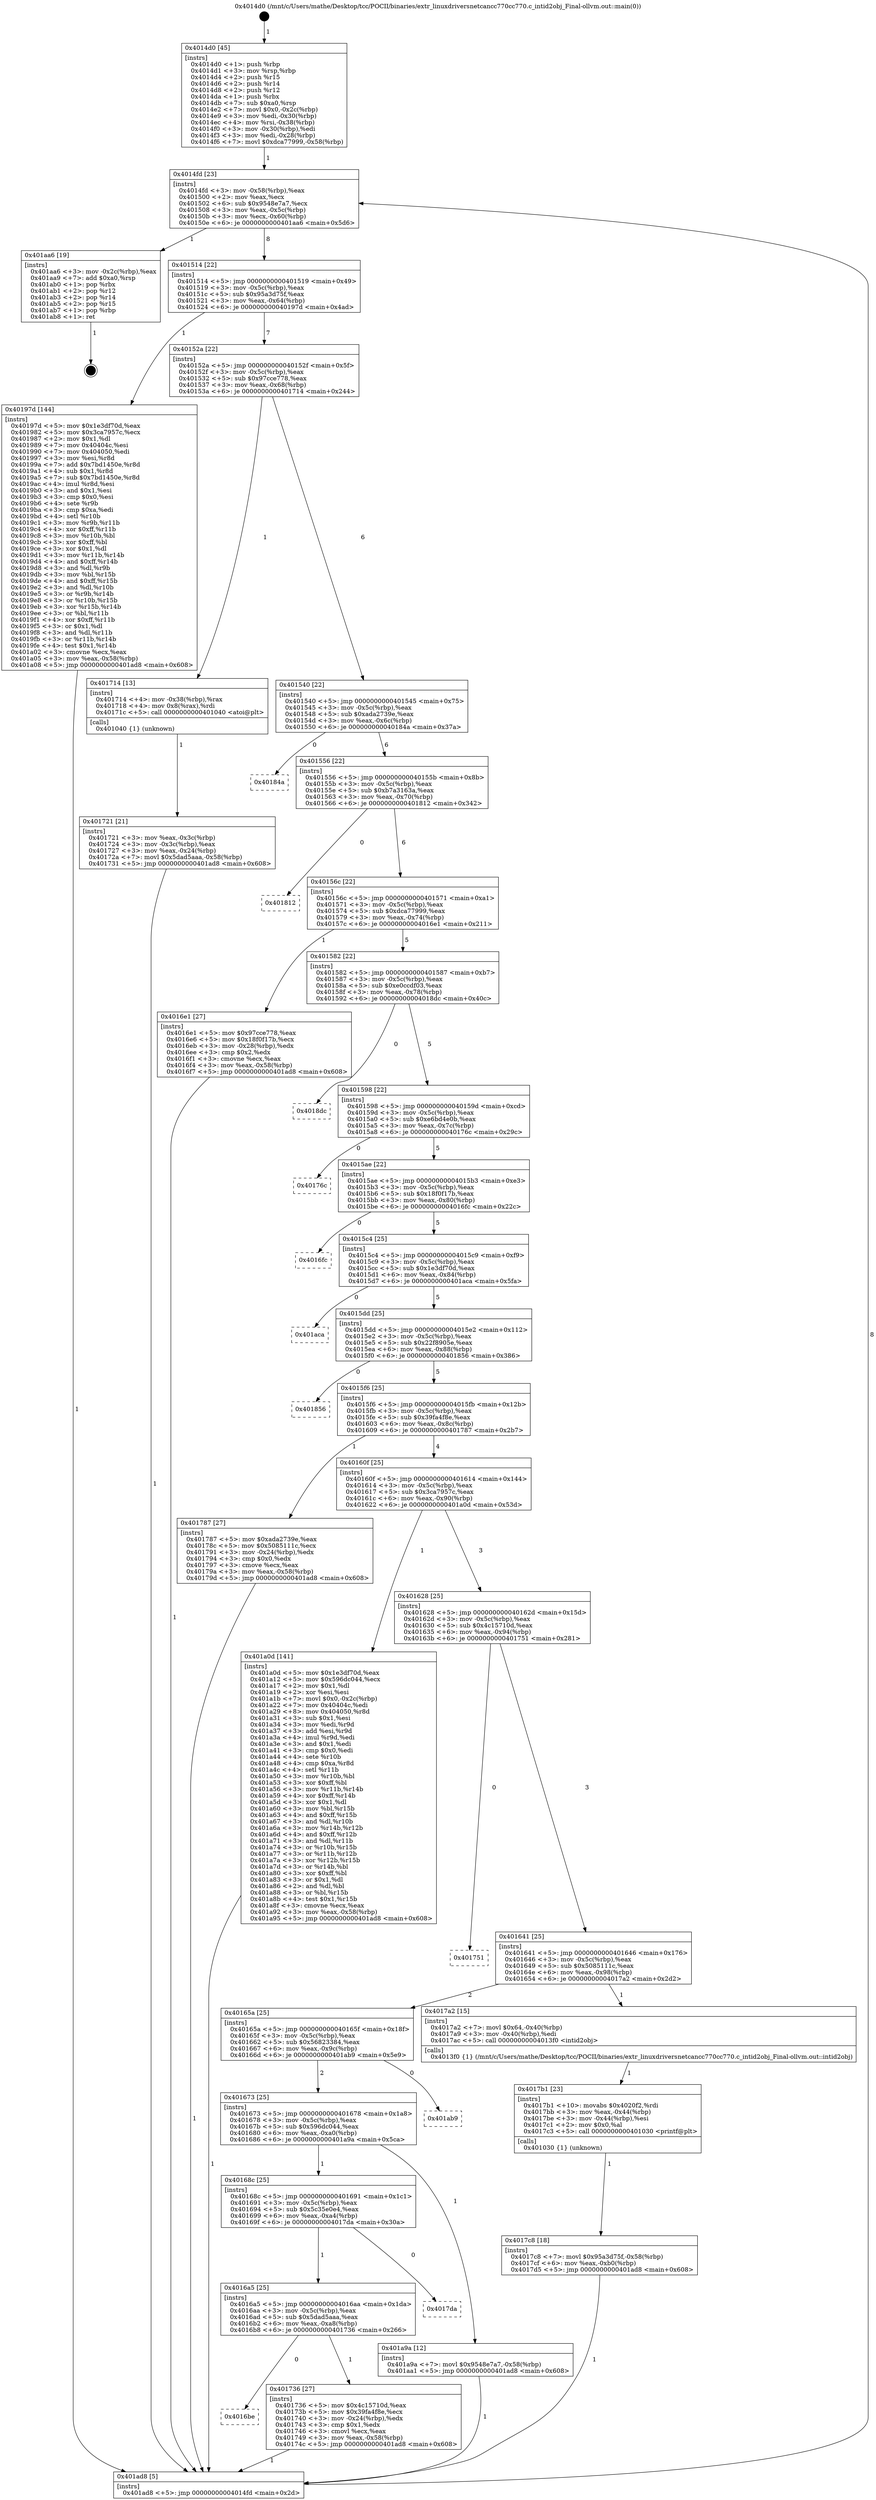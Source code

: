 digraph "0x4014d0" {
  label = "0x4014d0 (/mnt/c/Users/mathe/Desktop/tcc/POCII/binaries/extr_linuxdriversnetcancc770cc770.c_intid2obj_Final-ollvm.out::main(0))"
  labelloc = "t"
  node[shape=record]

  Entry [label="",width=0.3,height=0.3,shape=circle,fillcolor=black,style=filled]
  "0x4014fd" [label="{
     0x4014fd [23]\l
     | [instrs]\l
     &nbsp;&nbsp;0x4014fd \<+3\>: mov -0x58(%rbp),%eax\l
     &nbsp;&nbsp;0x401500 \<+2\>: mov %eax,%ecx\l
     &nbsp;&nbsp;0x401502 \<+6\>: sub $0x9548e7a7,%ecx\l
     &nbsp;&nbsp;0x401508 \<+3\>: mov %eax,-0x5c(%rbp)\l
     &nbsp;&nbsp;0x40150b \<+3\>: mov %ecx,-0x60(%rbp)\l
     &nbsp;&nbsp;0x40150e \<+6\>: je 0000000000401aa6 \<main+0x5d6\>\l
  }"]
  "0x401aa6" [label="{
     0x401aa6 [19]\l
     | [instrs]\l
     &nbsp;&nbsp;0x401aa6 \<+3\>: mov -0x2c(%rbp),%eax\l
     &nbsp;&nbsp;0x401aa9 \<+7\>: add $0xa0,%rsp\l
     &nbsp;&nbsp;0x401ab0 \<+1\>: pop %rbx\l
     &nbsp;&nbsp;0x401ab1 \<+2\>: pop %r12\l
     &nbsp;&nbsp;0x401ab3 \<+2\>: pop %r14\l
     &nbsp;&nbsp;0x401ab5 \<+2\>: pop %r15\l
     &nbsp;&nbsp;0x401ab7 \<+1\>: pop %rbp\l
     &nbsp;&nbsp;0x401ab8 \<+1\>: ret\l
  }"]
  "0x401514" [label="{
     0x401514 [22]\l
     | [instrs]\l
     &nbsp;&nbsp;0x401514 \<+5\>: jmp 0000000000401519 \<main+0x49\>\l
     &nbsp;&nbsp;0x401519 \<+3\>: mov -0x5c(%rbp),%eax\l
     &nbsp;&nbsp;0x40151c \<+5\>: sub $0x95a3d75f,%eax\l
     &nbsp;&nbsp;0x401521 \<+3\>: mov %eax,-0x64(%rbp)\l
     &nbsp;&nbsp;0x401524 \<+6\>: je 000000000040197d \<main+0x4ad\>\l
  }"]
  Exit [label="",width=0.3,height=0.3,shape=circle,fillcolor=black,style=filled,peripheries=2]
  "0x40197d" [label="{
     0x40197d [144]\l
     | [instrs]\l
     &nbsp;&nbsp;0x40197d \<+5\>: mov $0x1e3df70d,%eax\l
     &nbsp;&nbsp;0x401982 \<+5\>: mov $0x3ca7957c,%ecx\l
     &nbsp;&nbsp;0x401987 \<+2\>: mov $0x1,%dl\l
     &nbsp;&nbsp;0x401989 \<+7\>: mov 0x40404c,%esi\l
     &nbsp;&nbsp;0x401990 \<+7\>: mov 0x404050,%edi\l
     &nbsp;&nbsp;0x401997 \<+3\>: mov %esi,%r8d\l
     &nbsp;&nbsp;0x40199a \<+7\>: add $0x7bd1450e,%r8d\l
     &nbsp;&nbsp;0x4019a1 \<+4\>: sub $0x1,%r8d\l
     &nbsp;&nbsp;0x4019a5 \<+7\>: sub $0x7bd1450e,%r8d\l
     &nbsp;&nbsp;0x4019ac \<+4\>: imul %r8d,%esi\l
     &nbsp;&nbsp;0x4019b0 \<+3\>: and $0x1,%esi\l
     &nbsp;&nbsp;0x4019b3 \<+3\>: cmp $0x0,%esi\l
     &nbsp;&nbsp;0x4019b6 \<+4\>: sete %r9b\l
     &nbsp;&nbsp;0x4019ba \<+3\>: cmp $0xa,%edi\l
     &nbsp;&nbsp;0x4019bd \<+4\>: setl %r10b\l
     &nbsp;&nbsp;0x4019c1 \<+3\>: mov %r9b,%r11b\l
     &nbsp;&nbsp;0x4019c4 \<+4\>: xor $0xff,%r11b\l
     &nbsp;&nbsp;0x4019c8 \<+3\>: mov %r10b,%bl\l
     &nbsp;&nbsp;0x4019cb \<+3\>: xor $0xff,%bl\l
     &nbsp;&nbsp;0x4019ce \<+3\>: xor $0x1,%dl\l
     &nbsp;&nbsp;0x4019d1 \<+3\>: mov %r11b,%r14b\l
     &nbsp;&nbsp;0x4019d4 \<+4\>: and $0xff,%r14b\l
     &nbsp;&nbsp;0x4019d8 \<+3\>: and %dl,%r9b\l
     &nbsp;&nbsp;0x4019db \<+3\>: mov %bl,%r15b\l
     &nbsp;&nbsp;0x4019de \<+4\>: and $0xff,%r15b\l
     &nbsp;&nbsp;0x4019e2 \<+3\>: and %dl,%r10b\l
     &nbsp;&nbsp;0x4019e5 \<+3\>: or %r9b,%r14b\l
     &nbsp;&nbsp;0x4019e8 \<+3\>: or %r10b,%r15b\l
     &nbsp;&nbsp;0x4019eb \<+3\>: xor %r15b,%r14b\l
     &nbsp;&nbsp;0x4019ee \<+3\>: or %bl,%r11b\l
     &nbsp;&nbsp;0x4019f1 \<+4\>: xor $0xff,%r11b\l
     &nbsp;&nbsp;0x4019f5 \<+3\>: or $0x1,%dl\l
     &nbsp;&nbsp;0x4019f8 \<+3\>: and %dl,%r11b\l
     &nbsp;&nbsp;0x4019fb \<+3\>: or %r11b,%r14b\l
     &nbsp;&nbsp;0x4019fe \<+4\>: test $0x1,%r14b\l
     &nbsp;&nbsp;0x401a02 \<+3\>: cmovne %ecx,%eax\l
     &nbsp;&nbsp;0x401a05 \<+3\>: mov %eax,-0x58(%rbp)\l
     &nbsp;&nbsp;0x401a08 \<+5\>: jmp 0000000000401ad8 \<main+0x608\>\l
  }"]
  "0x40152a" [label="{
     0x40152a [22]\l
     | [instrs]\l
     &nbsp;&nbsp;0x40152a \<+5\>: jmp 000000000040152f \<main+0x5f\>\l
     &nbsp;&nbsp;0x40152f \<+3\>: mov -0x5c(%rbp),%eax\l
     &nbsp;&nbsp;0x401532 \<+5\>: sub $0x97cce778,%eax\l
     &nbsp;&nbsp;0x401537 \<+3\>: mov %eax,-0x68(%rbp)\l
     &nbsp;&nbsp;0x40153a \<+6\>: je 0000000000401714 \<main+0x244\>\l
  }"]
  "0x4017c8" [label="{
     0x4017c8 [18]\l
     | [instrs]\l
     &nbsp;&nbsp;0x4017c8 \<+7\>: movl $0x95a3d75f,-0x58(%rbp)\l
     &nbsp;&nbsp;0x4017cf \<+6\>: mov %eax,-0xb0(%rbp)\l
     &nbsp;&nbsp;0x4017d5 \<+5\>: jmp 0000000000401ad8 \<main+0x608\>\l
  }"]
  "0x401714" [label="{
     0x401714 [13]\l
     | [instrs]\l
     &nbsp;&nbsp;0x401714 \<+4\>: mov -0x38(%rbp),%rax\l
     &nbsp;&nbsp;0x401718 \<+4\>: mov 0x8(%rax),%rdi\l
     &nbsp;&nbsp;0x40171c \<+5\>: call 0000000000401040 \<atoi@plt\>\l
     | [calls]\l
     &nbsp;&nbsp;0x401040 \{1\} (unknown)\l
  }"]
  "0x401540" [label="{
     0x401540 [22]\l
     | [instrs]\l
     &nbsp;&nbsp;0x401540 \<+5\>: jmp 0000000000401545 \<main+0x75\>\l
     &nbsp;&nbsp;0x401545 \<+3\>: mov -0x5c(%rbp),%eax\l
     &nbsp;&nbsp;0x401548 \<+5\>: sub $0xada2739e,%eax\l
     &nbsp;&nbsp;0x40154d \<+3\>: mov %eax,-0x6c(%rbp)\l
     &nbsp;&nbsp;0x401550 \<+6\>: je 000000000040184a \<main+0x37a\>\l
  }"]
  "0x4017b1" [label="{
     0x4017b1 [23]\l
     | [instrs]\l
     &nbsp;&nbsp;0x4017b1 \<+10\>: movabs $0x4020f2,%rdi\l
     &nbsp;&nbsp;0x4017bb \<+3\>: mov %eax,-0x44(%rbp)\l
     &nbsp;&nbsp;0x4017be \<+3\>: mov -0x44(%rbp),%esi\l
     &nbsp;&nbsp;0x4017c1 \<+2\>: mov $0x0,%al\l
     &nbsp;&nbsp;0x4017c3 \<+5\>: call 0000000000401030 \<printf@plt\>\l
     | [calls]\l
     &nbsp;&nbsp;0x401030 \{1\} (unknown)\l
  }"]
  "0x40184a" [label="{
     0x40184a\l
  }", style=dashed]
  "0x401556" [label="{
     0x401556 [22]\l
     | [instrs]\l
     &nbsp;&nbsp;0x401556 \<+5\>: jmp 000000000040155b \<main+0x8b\>\l
     &nbsp;&nbsp;0x40155b \<+3\>: mov -0x5c(%rbp),%eax\l
     &nbsp;&nbsp;0x40155e \<+5\>: sub $0xb7a3163a,%eax\l
     &nbsp;&nbsp;0x401563 \<+3\>: mov %eax,-0x70(%rbp)\l
     &nbsp;&nbsp;0x401566 \<+6\>: je 0000000000401812 \<main+0x342\>\l
  }"]
  "0x4016be" [label="{
     0x4016be\l
  }", style=dashed]
  "0x401812" [label="{
     0x401812\l
  }", style=dashed]
  "0x40156c" [label="{
     0x40156c [22]\l
     | [instrs]\l
     &nbsp;&nbsp;0x40156c \<+5\>: jmp 0000000000401571 \<main+0xa1\>\l
     &nbsp;&nbsp;0x401571 \<+3\>: mov -0x5c(%rbp),%eax\l
     &nbsp;&nbsp;0x401574 \<+5\>: sub $0xdca77999,%eax\l
     &nbsp;&nbsp;0x401579 \<+3\>: mov %eax,-0x74(%rbp)\l
     &nbsp;&nbsp;0x40157c \<+6\>: je 00000000004016e1 \<main+0x211\>\l
  }"]
  "0x401736" [label="{
     0x401736 [27]\l
     | [instrs]\l
     &nbsp;&nbsp;0x401736 \<+5\>: mov $0x4c15710d,%eax\l
     &nbsp;&nbsp;0x40173b \<+5\>: mov $0x39fa4f8e,%ecx\l
     &nbsp;&nbsp;0x401740 \<+3\>: mov -0x24(%rbp),%edx\l
     &nbsp;&nbsp;0x401743 \<+3\>: cmp $0x1,%edx\l
     &nbsp;&nbsp;0x401746 \<+3\>: cmovl %ecx,%eax\l
     &nbsp;&nbsp;0x401749 \<+3\>: mov %eax,-0x58(%rbp)\l
     &nbsp;&nbsp;0x40174c \<+5\>: jmp 0000000000401ad8 \<main+0x608\>\l
  }"]
  "0x4016e1" [label="{
     0x4016e1 [27]\l
     | [instrs]\l
     &nbsp;&nbsp;0x4016e1 \<+5\>: mov $0x97cce778,%eax\l
     &nbsp;&nbsp;0x4016e6 \<+5\>: mov $0x18f0f17b,%ecx\l
     &nbsp;&nbsp;0x4016eb \<+3\>: mov -0x28(%rbp),%edx\l
     &nbsp;&nbsp;0x4016ee \<+3\>: cmp $0x2,%edx\l
     &nbsp;&nbsp;0x4016f1 \<+3\>: cmovne %ecx,%eax\l
     &nbsp;&nbsp;0x4016f4 \<+3\>: mov %eax,-0x58(%rbp)\l
     &nbsp;&nbsp;0x4016f7 \<+5\>: jmp 0000000000401ad8 \<main+0x608\>\l
  }"]
  "0x401582" [label="{
     0x401582 [22]\l
     | [instrs]\l
     &nbsp;&nbsp;0x401582 \<+5\>: jmp 0000000000401587 \<main+0xb7\>\l
     &nbsp;&nbsp;0x401587 \<+3\>: mov -0x5c(%rbp),%eax\l
     &nbsp;&nbsp;0x40158a \<+5\>: sub $0xe0ccdf03,%eax\l
     &nbsp;&nbsp;0x40158f \<+3\>: mov %eax,-0x78(%rbp)\l
     &nbsp;&nbsp;0x401592 \<+6\>: je 00000000004018dc \<main+0x40c\>\l
  }"]
  "0x401ad8" [label="{
     0x401ad8 [5]\l
     | [instrs]\l
     &nbsp;&nbsp;0x401ad8 \<+5\>: jmp 00000000004014fd \<main+0x2d\>\l
  }"]
  "0x4014d0" [label="{
     0x4014d0 [45]\l
     | [instrs]\l
     &nbsp;&nbsp;0x4014d0 \<+1\>: push %rbp\l
     &nbsp;&nbsp;0x4014d1 \<+3\>: mov %rsp,%rbp\l
     &nbsp;&nbsp;0x4014d4 \<+2\>: push %r15\l
     &nbsp;&nbsp;0x4014d6 \<+2\>: push %r14\l
     &nbsp;&nbsp;0x4014d8 \<+2\>: push %r12\l
     &nbsp;&nbsp;0x4014da \<+1\>: push %rbx\l
     &nbsp;&nbsp;0x4014db \<+7\>: sub $0xa0,%rsp\l
     &nbsp;&nbsp;0x4014e2 \<+7\>: movl $0x0,-0x2c(%rbp)\l
     &nbsp;&nbsp;0x4014e9 \<+3\>: mov %edi,-0x30(%rbp)\l
     &nbsp;&nbsp;0x4014ec \<+4\>: mov %rsi,-0x38(%rbp)\l
     &nbsp;&nbsp;0x4014f0 \<+3\>: mov -0x30(%rbp),%edi\l
     &nbsp;&nbsp;0x4014f3 \<+3\>: mov %edi,-0x28(%rbp)\l
     &nbsp;&nbsp;0x4014f6 \<+7\>: movl $0xdca77999,-0x58(%rbp)\l
  }"]
  "0x401721" [label="{
     0x401721 [21]\l
     | [instrs]\l
     &nbsp;&nbsp;0x401721 \<+3\>: mov %eax,-0x3c(%rbp)\l
     &nbsp;&nbsp;0x401724 \<+3\>: mov -0x3c(%rbp),%eax\l
     &nbsp;&nbsp;0x401727 \<+3\>: mov %eax,-0x24(%rbp)\l
     &nbsp;&nbsp;0x40172a \<+7\>: movl $0x5dad5aaa,-0x58(%rbp)\l
     &nbsp;&nbsp;0x401731 \<+5\>: jmp 0000000000401ad8 \<main+0x608\>\l
  }"]
  "0x4016a5" [label="{
     0x4016a5 [25]\l
     | [instrs]\l
     &nbsp;&nbsp;0x4016a5 \<+5\>: jmp 00000000004016aa \<main+0x1da\>\l
     &nbsp;&nbsp;0x4016aa \<+3\>: mov -0x5c(%rbp),%eax\l
     &nbsp;&nbsp;0x4016ad \<+5\>: sub $0x5dad5aaa,%eax\l
     &nbsp;&nbsp;0x4016b2 \<+6\>: mov %eax,-0xa8(%rbp)\l
     &nbsp;&nbsp;0x4016b8 \<+6\>: je 0000000000401736 \<main+0x266\>\l
  }"]
  "0x4018dc" [label="{
     0x4018dc\l
  }", style=dashed]
  "0x401598" [label="{
     0x401598 [22]\l
     | [instrs]\l
     &nbsp;&nbsp;0x401598 \<+5\>: jmp 000000000040159d \<main+0xcd\>\l
     &nbsp;&nbsp;0x40159d \<+3\>: mov -0x5c(%rbp),%eax\l
     &nbsp;&nbsp;0x4015a0 \<+5\>: sub $0xe6bd4e0b,%eax\l
     &nbsp;&nbsp;0x4015a5 \<+3\>: mov %eax,-0x7c(%rbp)\l
     &nbsp;&nbsp;0x4015a8 \<+6\>: je 000000000040176c \<main+0x29c\>\l
  }"]
  "0x4017da" [label="{
     0x4017da\l
  }", style=dashed]
  "0x40176c" [label="{
     0x40176c\l
  }", style=dashed]
  "0x4015ae" [label="{
     0x4015ae [22]\l
     | [instrs]\l
     &nbsp;&nbsp;0x4015ae \<+5\>: jmp 00000000004015b3 \<main+0xe3\>\l
     &nbsp;&nbsp;0x4015b3 \<+3\>: mov -0x5c(%rbp),%eax\l
     &nbsp;&nbsp;0x4015b6 \<+5\>: sub $0x18f0f17b,%eax\l
     &nbsp;&nbsp;0x4015bb \<+3\>: mov %eax,-0x80(%rbp)\l
     &nbsp;&nbsp;0x4015be \<+6\>: je 00000000004016fc \<main+0x22c\>\l
  }"]
  "0x40168c" [label="{
     0x40168c [25]\l
     | [instrs]\l
     &nbsp;&nbsp;0x40168c \<+5\>: jmp 0000000000401691 \<main+0x1c1\>\l
     &nbsp;&nbsp;0x401691 \<+3\>: mov -0x5c(%rbp),%eax\l
     &nbsp;&nbsp;0x401694 \<+5\>: sub $0x5c35e0e4,%eax\l
     &nbsp;&nbsp;0x401699 \<+6\>: mov %eax,-0xa4(%rbp)\l
     &nbsp;&nbsp;0x40169f \<+6\>: je 00000000004017da \<main+0x30a\>\l
  }"]
  "0x4016fc" [label="{
     0x4016fc\l
  }", style=dashed]
  "0x4015c4" [label="{
     0x4015c4 [25]\l
     | [instrs]\l
     &nbsp;&nbsp;0x4015c4 \<+5\>: jmp 00000000004015c9 \<main+0xf9\>\l
     &nbsp;&nbsp;0x4015c9 \<+3\>: mov -0x5c(%rbp),%eax\l
     &nbsp;&nbsp;0x4015cc \<+5\>: sub $0x1e3df70d,%eax\l
     &nbsp;&nbsp;0x4015d1 \<+6\>: mov %eax,-0x84(%rbp)\l
     &nbsp;&nbsp;0x4015d7 \<+6\>: je 0000000000401aca \<main+0x5fa\>\l
  }"]
  "0x401a9a" [label="{
     0x401a9a [12]\l
     | [instrs]\l
     &nbsp;&nbsp;0x401a9a \<+7\>: movl $0x9548e7a7,-0x58(%rbp)\l
     &nbsp;&nbsp;0x401aa1 \<+5\>: jmp 0000000000401ad8 \<main+0x608\>\l
  }"]
  "0x401aca" [label="{
     0x401aca\l
  }", style=dashed]
  "0x4015dd" [label="{
     0x4015dd [25]\l
     | [instrs]\l
     &nbsp;&nbsp;0x4015dd \<+5\>: jmp 00000000004015e2 \<main+0x112\>\l
     &nbsp;&nbsp;0x4015e2 \<+3\>: mov -0x5c(%rbp),%eax\l
     &nbsp;&nbsp;0x4015e5 \<+5\>: sub $0x22f8905e,%eax\l
     &nbsp;&nbsp;0x4015ea \<+6\>: mov %eax,-0x88(%rbp)\l
     &nbsp;&nbsp;0x4015f0 \<+6\>: je 0000000000401856 \<main+0x386\>\l
  }"]
  "0x401673" [label="{
     0x401673 [25]\l
     | [instrs]\l
     &nbsp;&nbsp;0x401673 \<+5\>: jmp 0000000000401678 \<main+0x1a8\>\l
     &nbsp;&nbsp;0x401678 \<+3\>: mov -0x5c(%rbp),%eax\l
     &nbsp;&nbsp;0x40167b \<+5\>: sub $0x596dc044,%eax\l
     &nbsp;&nbsp;0x401680 \<+6\>: mov %eax,-0xa0(%rbp)\l
     &nbsp;&nbsp;0x401686 \<+6\>: je 0000000000401a9a \<main+0x5ca\>\l
  }"]
  "0x401856" [label="{
     0x401856\l
  }", style=dashed]
  "0x4015f6" [label="{
     0x4015f6 [25]\l
     | [instrs]\l
     &nbsp;&nbsp;0x4015f6 \<+5\>: jmp 00000000004015fb \<main+0x12b\>\l
     &nbsp;&nbsp;0x4015fb \<+3\>: mov -0x5c(%rbp),%eax\l
     &nbsp;&nbsp;0x4015fe \<+5\>: sub $0x39fa4f8e,%eax\l
     &nbsp;&nbsp;0x401603 \<+6\>: mov %eax,-0x8c(%rbp)\l
     &nbsp;&nbsp;0x401609 \<+6\>: je 0000000000401787 \<main+0x2b7\>\l
  }"]
  "0x401ab9" [label="{
     0x401ab9\l
  }", style=dashed]
  "0x401787" [label="{
     0x401787 [27]\l
     | [instrs]\l
     &nbsp;&nbsp;0x401787 \<+5\>: mov $0xada2739e,%eax\l
     &nbsp;&nbsp;0x40178c \<+5\>: mov $0x5085111c,%ecx\l
     &nbsp;&nbsp;0x401791 \<+3\>: mov -0x24(%rbp),%edx\l
     &nbsp;&nbsp;0x401794 \<+3\>: cmp $0x0,%edx\l
     &nbsp;&nbsp;0x401797 \<+3\>: cmove %ecx,%eax\l
     &nbsp;&nbsp;0x40179a \<+3\>: mov %eax,-0x58(%rbp)\l
     &nbsp;&nbsp;0x40179d \<+5\>: jmp 0000000000401ad8 \<main+0x608\>\l
  }"]
  "0x40160f" [label="{
     0x40160f [25]\l
     | [instrs]\l
     &nbsp;&nbsp;0x40160f \<+5\>: jmp 0000000000401614 \<main+0x144\>\l
     &nbsp;&nbsp;0x401614 \<+3\>: mov -0x5c(%rbp),%eax\l
     &nbsp;&nbsp;0x401617 \<+5\>: sub $0x3ca7957c,%eax\l
     &nbsp;&nbsp;0x40161c \<+6\>: mov %eax,-0x90(%rbp)\l
     &nbsp;&nbsp;0x401622 \<+6\>: je 0000000000401a0d \<main+0x53d\>\l
  }"]
  "0x40165a" [label="{
     0x40165a [25]\l
     | [instrs]\l
     &nbsp;&nbsp;0x40165a \<+5\>: jmp 000000000040165f \<main+0x18f\>\l
     &nbsp;&nbsp;0x40165f \<+3\>: mov -0x5c(%rbp),%eax\l
     &nbsp;&nbsp;0x401662 \<+5\>: sub $0x56823384,%eax\l
     &nbsp;&nbsp;0x401667 \<+6\>: mov %eax,-0x9c(%rbp)\l
     &nbsp;&nbsp;0x40166d \<+6\>: je 0000000000401ab9 \<main+0x5e9\>\l
  }"]
  "0x401a0d" [label="{
     0x401a0d [141]\l
     | [instrs]\l
     &nbsp;&nbsp;0x401a0d \<+5\>: mov $0x1e3df70d,%eax\l
     &nbsp;&nbsp;0x401a12 \<+5\>: mov $0x596dc044,%ecx\l
     &nbsp;&nbsp;0x401a17 \<+2\>: mov $0x1,%dl\l
     &nbsp;&nbsp;0x401a19 \<+2\>: xor %esi,%esi\l
     &nbsp;&nbsp;0x401a1b \<+7\>: movl $0x0,-0x2c(%rbp)\l
     &nbsp;&nbsp;0x401a22 \<+7\>: mov 0x40404c,%edi\l
     &nbsp;&nbsp;0x401a29 \<+8\>: mov 0x404050,%r8d\l
     &nbsp;&nbsp;0x401a31 \<+3\>: sub $0x1,%esi\l
     &nbsp;&nbsp;0x401a34 \<+3\>: mov %edi,%r9d\l
     &nbsp;&nbsp;0x401a37 \<+3\>: add %esi,%r9d\l
     &nbsp;&nbsp;0x401a3a \<+4\>: imul %r9d,%edi\l
     &nbsp;&nbsp;0x401a3e \<+3\>: and $0x1,%edi\l
     &nbsp;&nbsp;0x401a41 \<+3\>: cmp $0x0,%edi\l
     &nbsp;&nbsp;0x401a44 \<+4\>: sete %r10b\l
     &nbsp;&nbsp;0x401a48 \<+4\>: cmp $0xa,%r8d\l
     &nbsp;&nbsp;0x401a4c \<+4\>: setl %r11b\l
     &nbsp;&nbsp;0x401a50 \<+3\>: mov %r10b,%bl\l
     &nbsp;&nbsp;0x401a53 \<+3\>: xor $0xff,%bl\l
     &nbsp;&nbsp;0x401a56 \<+3\>: mov %r11b,%r14b\l
     &nbsp;&nbsp;0x401a59 \<+4\>: xor $0xff,%r14b\l
     &nbsp;&nbsp;0x401a5d \<+3\>: xor $0x1,%dl\l
     &nbsp;&nbsp;0x401a60 \<+3\>: mov %bl,%r15b\l
     &nbsp;&nbsp;0x401a63 \<+4\>: and $0xff,%r15b\l
     &nbsp;&nbsp;0x401a67 \<+3\>: and %dl,%r10b\l
     &nbsp;&nbsp;0x401a6a \<+3\>: mov %r14b,%r12b\l
     &nbsp;&nbsp;0x401a6d \<+4\>: and $0xff,%r12b\l
     &nbsp;&nbsp;0x401a71 \<+3\>: and %dl,%r11b\l
     &nbsp;&nbsp;0x401a74 \<+3\>: or %r10b,%r15b\l
     &nbsp;&nbsp;0x401a77 \<+3\>: or %r11b,%r12b\l
     &nbsp;&nbsp;0x401a7a \<+3\>: xor %r12b,%r15b\l
     &nbsp;&nbsp;0x401a7d \<+3\>: or %r14b,%bl\l
     &nbsp;&nbsp;0x401a80 \<+3\>: xor $0xff,%bl\l
     &nbsp;&nbsp;0x401a83 \<+3\>: or $0x1,%dl\l
     &nbsp;&nbsp;0x401a86 \<+2\>: and %dl,%bl\l
     &nbsp;&nbsp;0x401a88 \<+3\>: or %bl,%r15b\l
     &nbsp;&nbsp;0x401a8b \<+4\>: test $0x1,%r15b\l
     &nbsp;&nbsp;0x401a8f \<+3\>: cmovne %ecx,%eax\l
     &nbsp;&nbsp;0x401a92 \<+3\>: mov %eax,-0x58(%rbp)\l
     &nbsp;&nbsp;0x401a95 \<+5\>: jmp 0000000000401ad8 \<main+0x608\>\l
  }"]
  "0x401628" [label="{
     0x401628 [25]\l
     | [instrs]\l
     &nbsp;&nbsp;0x401628 \<+5\>: jmp 000000000040162d \<main+0x15d\>\l
     &nbsp;&nbsp;0x40162d \<+3\>: mov -0x5c(%rbp),%eax\l
     &nbsp;&nbsp;0x401630 \<+5\>: sub $0x4c15710d,%eax\l
     &nbsp;&nbsp;0x401635 \<+6\>: mov %eax,-0x94(%rbp)\l
     &nbsp;&nbsp;0x40163b \<+6\>: je 0000000000401751 \<main+0x281\>\l
  }"]
  "0x4017a2" [label="{
     0x4017a2 [15]\l
     | [instrs]\l
     &nbsp;&nbsp;0x4017a2 \<+7\>: movl $0x64,-0x40(%rbp)\l
     &nbsp;&nbsp;0x4017a9 \<+3\>: mov -0x40(%rbp),%edi\l
     &nbsp;&nbsp;0x4017ac \<+5\>: call 00000000004013f0 \<intid2obj\>\l
     | [calls]\l
     &nbsp;&nbsp;0x4013f0 \{1\} (/mnt/c/Users/mathe/Desktop/tcc/POCII/binaries/extr_linuxdriversnetcancc770cc770.c_intid2obj_Final-ollvm.out::intid2obj)\l
  }"]
  "0x401751" [label="{
     0x401751\l
  }", style=dashed]
  "0x401641" [label="{
     0x401641 [25]\l
     | [instrs]\l
     &nbsp;&nbsp;0x401641 \<+5\>: jmp 0000000000401646 \<main+0x176\>\l
     &nbsp;&nbsp;0x401646 \<+3\>: mov -0x5c(%rbp),%eax\l
     &nbsp;&nbsp;0x401649 \<+5\>: sub $0x5085111c,%eax\l
     &nbsp;&nbsp;0x40164e \<+6\>: mov %eax,-0x98(%rbp)\l
     &nbsp;&nbsp;0x401654 \<+6\>: je 00000000004017a2 \<main+0x2d2\>\l
  }"]
  Entry -> "0x4014d0" [label=" 1"]
  "0x4014fd" -> "0x401aa6" [label=" 1"]
  "0x4014fd" -> "0x401514" [label=" 8"]
  "0x401aa6" -> Exit [label=" 1"]
  "0x401514" -> "0x40197d" [label=" 1"]
  "0x401514" -> "0x40152a" [label=" 7"]
  "0x401a9a" -> "0x401ad8" [label=" 1"]
  "0x40152a" -> "0x401714" [label=" 1"]
  "0x40152a" -> "0x401540" [label=" 6"]
  "0x401a0d" -> "0x401ad8" [label=" 1"]
  "0x401540" -> "0x40184a" [label=" 0"]
  "0x401540" -> "0x401556" [label=" 6"]
  "0x40197d" -> "0x401ad8" [label=" 1"]
  "0x401556" -> "0x401812" [label=" 0"]
  "0x401556" -> "0x40156c" [label=" 6"]
  "0x4017c8" -> "0x401ad8" [label=" 1"]
  "0x40156c" -> "0x4016e1" [label=" 1"]
  "0x40156c" -> "0x401582" [label=" 5"]
  "0x4016e1" -> "0x401ad8" [label=" 1"]
  "0x4014d0" -> "0x4014fd" [label=" 1"]
  "0x401ad8" -> "0x4014fd" [label=" 8"]
  "0x401714" -> "0x401721" [label=" 1"]
  "0x401721" -> "0x401ad8" [label=" 1"]
  "0x4017b1" -> "0x4017c8" [label=" 1"]
  "0x401582" -> "0x4018dc" [label=" 0"]
  "0x401582" -> "0x401598" [label=" 5"]
  "0x401787" -> "0x401ad8" [label=" 1"]
  "0x401598" -> "0x40176c" [label=" 0"]
  "0x401598" -> "0x4015ae" [label=" 5"]
  "0x401736" -> "0x401ad8" [label=" 1"]
  "0x4015ae" -> "0x4016fc" [label=" 0"]
  "0x4015ae" -> "0x4015c4" [label=" 5"]
  "0x4016a5" -> "0x401736" [label=" 1"]
  "0x4015c4" -> "0x401aca" [label=" 0"]
  "0x4015c4" -> "0x4015dd" [label=" 5"]
  "0x4017a2" -> "0x4017b1" [label=" 1"]
  "0x4015dd" -> "0x401856" [label=" 0"]
  "0x4015dd" -> "0x4015f6" [label=" 5"]
  "0x40168c" -> "0x4017da" [label=" 0"]
  "0x4015f6" -> "0x401787" [label=" 1"]
  "0x4015f6" -> "0x40160f" [label=" 4"]
  "0x4016a5" -> "0x4016be" [label=" 0"]
  "0x40160f" -> "0x401a0d" [label=" 1"]
  "0x40160f" -> "0x401628" [label=" 3"]
  "0x401673" -> "0x401a9a" [label=" 1"]
  "0x401628" -> "0x401751" [label=" 0"]
  "0x401628" -> "0x401641" [label=" 3"]
  "0x40168c" -> "0x4016a5" [label=" 1"]
  "0x401641" -> "0x4017a2" [label=" 1"]
  "0x401641" -> "0x40165a" [label=" 2"]
  "0x401673" -> "0x40168c" [label=" 1"]
  "0x40165a" -> "0x401ab9" [label=" 0"]
  "0x40165a" -> "0x401673" [label=" 2"]
}

